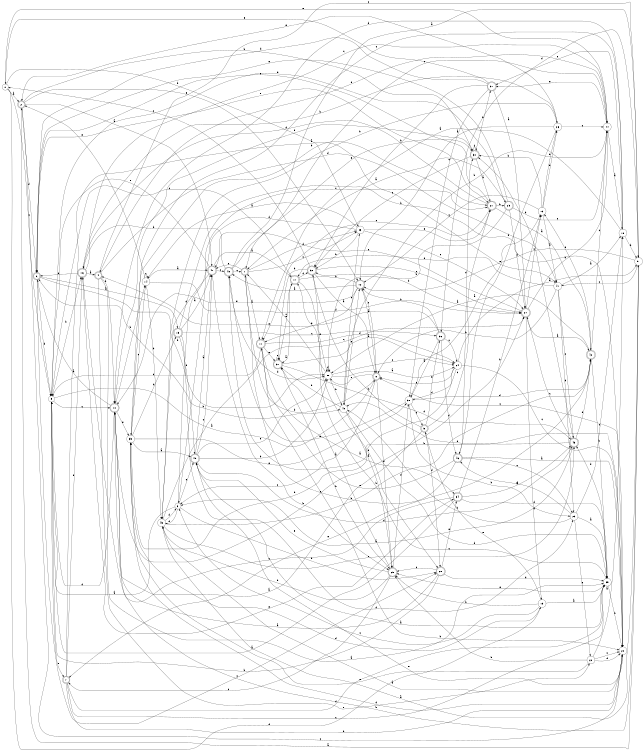 digraph n42_4 {
__start0 [label="" shape="none"];

rankdir=LR;
size="8,5";

s0 [style="filled", color="black", fillcolor="white" shape="circle", label="0"];
s1 [style="rounded,filled", color="black", fillcolor="white" shape="doublecircle", label="1"];
s2 [style="rounded,filled", color="black", fillcolor="white" shape="doublecircle", label="2"];
s3 [style="filled", color="black", fillcolor="white" shape="circle", label="3"];
s4 [style="rounded,filled", color="black", fillcolor="white" shape="doublecircle", label="4"];
s5 [style="rounded,filled", color="black", fillcolor="white" shape="doublecircle", label="5"];
s6 [style="rounded,filled", color="black", fillcolor="white" shape="doublecircle", label="6"];
s7 [style="rounded,filled", color="black", fillcolor="white" shape="doublecircle", label="7"];
s8 [style="rounded,filled", color="black", fillcolor="white" shape="doublecircle", label="8"];
s9 [style="filled", color="black", fillcolor="white" shape="circle", label="9"];
s10 [style="rounded,filled", color="black", fillcolor="white" shape="doublecircle", label="10"];
s11 [style="rounded,filled", color="black", fillcolor="white" shape="doublecircle", label="11"];
s12 [style="rounded,filled", color="black", fillcolor="white" shape="doublecircle", label="12"];
s13 [style="filled", color="black", fillcolor="white" shape="circle", label="13"];
s14 [style="filled", color="black", fillcolor="white" shape="circle", label="14"];
s15 [style="filled", color="black", fillcolor="white" shape="circle", label="15"];
s16 [style="rounded,filled", color="black", fillcolor="white" shape="doublecircle", label="16"];
s17 [style="rounded,filled", color="black", fillcolor="white" shape="doublecircle", label="17"];
s18 [style="filled", color="black", fillcolor="white" shape="circle", label="18"];
s19 [style="rounded,filled", color="black", fillcolor="white" shape="doublecircle", label="19"];
s20 [style="filled", color="black", fillcolor="white" shape="circle", label="20"];
s21 [style="rounded,filled", color="black", fillcolor="white" shape="doublecircle", label="21"];
s22 [style="filled", color="black", fillcolor="white" shape="circle", label="22"];
s23 [style="filled", color="black", fillcolor="white" shape="circle", label="23"];
s24 [style="filled", color="black", fillcolor="white" shape="circle", label="24"];
s25 [style="rounded,filled", color="black", fillcolor="white" shape="doublecircle", label="25"];
s26 [style="filled", color="black", fillcolor="white" shape="circle", label="26"];
s27 [style="rounded,filled", color="black", fillcolor="white" shape="doublecircle", label="27"];
s28 [style="rounded,filled", color="black", fillcolor="white" shape="doublecircle", label="28"];
s29 [style="rounded,filled", color="black", fillcolor="white" shape="doublecircle", label="29"];
s30 [style="rounded,filled", color="black", fillcolor="white" shape="doublecircle", label="30"];
s31 [style="rounded,filled", color="black", fillcolor="white" shape="doublecircle", label="31"];
s32 [style="rounded,filled", color="black", fillcolor="white" shape="doublecircle", label="32"];
s33 [style="filled", color="black", fillcolor="white" shape="circle", label="33"];
s34 [style="rounded,filled", color="black", fillcolor="white" shape="doublecircle", label="34"];
s35 [style="filled", color="black", fillcolor="white" shape="circle", label="35"];
s36 [style="rounded,filled", color="black", fillcolor="white" shape="doublecircle", label="36"];
s37 [style="rounded,filled", color="black", fillcolor="white" shape="doublecircle", label="37"];
s38 [style="filled", color="black", fillcolor="white" shape="circle", label="38"];
s39 [style="filled", color="black", fillcolor="white" shape="circle", label="39"];
s40 [style="filled", color="black", fillcolor="white" shape="circle", label="40"];
s41 [style="rounded,filled", color="black", fillcolor="white" shape="doublecircle", label="41"];
s42 [style="rounded,filled", color="black", fillcolor="white" shape="doublecircle", label="42"];
s43 [style="rounded,filled", color="black", fillcolor="white" shape="doublecircle", label="43"];
s44 [style="filled", color="black", fillcolor="white" shape="circle", label="44"];
s45 [style="filled", color="black", fillcolor="white" shape="circle", label="45"];
s46 [style="rounded,filled", color="black", fillcolor="white" shape="doublecircle", label="46"];
s47 [style="filled", color="black", fillcolor="white" shape="circle", label="47"];
s48 [style="rounded,filled", color="black", fillcolor="white" shape="doublecircle", label="48"];
s49 [style="rounded,filled", color="black", fillcolor="white" shape="doublecircle", label="49"];
s50 [style="filled", color="black", fillcolor="white" shape="circle", label="50"];
s51 [style="filled", color="black", fillcolor="white" shape="circle", label="51"];
s0 -> s2 [label="a"];
s0 -> s33 [label="b"];
s0 -> s9 [label="c"];
s0 -> s15 [label="d"];
s0 -> s44 [label="e"];
s1 -> s11 [label="a"];
s1 -> s40 [label="b"];
s1 -> s33 [label="c"];
s1 -> s33 [label="d"];
s1 -> s41 [label="e"];
s2 -> s41 [label="a"];
s2 -> s30 [label="b"];
s2 -> s20 [label="c"];
s2 -> s6 [label="d"];
s2 -> s12 [label="e"];
s3 -> s9 [label="a"];
s3 -> s28 [label="b"];
s3 -> s21 [label="c"];
s3 -> s45 [label="d"];
s3 -> s49 [label="e"];
s4 -> s39 [label="a"];
s4 -> s10 [label="b"];
s4 -> s51 [label="c"];
s4 -> s47 [label="d"];
s4 -> s22 [label="e"];
s5 -> s10 [label="a"];
s5 -> s32 [label="b"];
s5 -> s21 [label="c"];
s5 -> s28 [label="d"];
s5 -> s36 [label="e"];
s6 -> s19 [label="a"];
s6 -> s50 [label="b"];
s6 -> s28 [label="c"];
s6 -> s9 [label="d"];
s6 -> s21 [label="e"];
s7 -> s47 [label="a"];
s7 -> s20 [label="b"];
s7 -> s39 [label="c"];
s7 -> s39 [label="d"];
s7 -> s16 [label="e"];
s8 -> s12 [label="a"];
s8 -> s6 [label="b"];
s8 -> s3 [label="c"];
s8 -> s29 [label="d"];
s8 -> s50 [label="e"];
s9 -> s8 [label="a"];
s9 -> s16 [label="b"];
s9 -> s10 [label="c"];
s9 -> s25 [label="d"];
s9 -> s7 [label="e"];
s10 -> s6 [label="a"];
s10 -> s14 [label="b"];
s10 -> s27 [label="c"];
s10 -> s9 [label="d"];
s10 -> s35 [label="e"];
s11 -> s34 [label="a"];
s11 -> s20 [label="b"];
s11 -> s9 [label="c"];
s11 -> s24 [label="d"];
s11 -> s37 [label="e"];
s12 -> s48 [label="a"];
s12 -> s32 [label="b"];
s12 -> s8 [label="c"];
s12 -> s11 [label="d"];
s12 -> s10 [label="e"];
s13 -> s47 [label="a"];
s13 -> s30 [label="b"];
s13 -> s12 [label="c"];
s13 -> s26 [label="d"];
s13 -> s26 [label="e"];
s14 -> s41 [label="a"];
s14 -> s45 [label="b"];
s14 -> s14 [label="c"];
s14 -> s27 [label="d"];
s14 -> s2 [label="e"];
s15 -> s39 [label="a"];
s15 -> s29 [label="b"];
s15 -> s3 [label="c"];
s15 -> s35 [label="d"];
s15 -> s5 [label="e"];
s16 -> s4 [label="a"];
s16 -> s26 [label="b"];
s16 -> s44 [label="c"];
s16 -> s6 [label="d"];
s16 -> s34 [label="e"];
s17 -> s37 [label="a"];
s17 -> s27 [label="b"];
s17 -> s9 [label="c"];
s17 -> s32 [label="d"];
s17 -> s28 [label="e"];
s18 -> s11 [label="a"];
s18 -> s51 [label="b"];
s18 -> s35 [label="c"];
s18 -> s10 [label="d"];
s18 -> s31 [label="e"];
s19 -> s41 [label="a"];
s19 -> s20 [label="b"];
s19 -> s36 [label="c"];
s19 -> s23 [label="d"];
s19 -> s49 [label="e"];
s20 -> s45 [label="a"];
s20 -> s48 [label="b"];
s20 -> s8 [label="c"];
s20 -> s35 [label="d"];
s20 -> s49 [label="e"];
s21 -> s42 [label="a"];
s21 -> s25 [label="b"];
s21 -> s11 [label="c"];
s21 -> s16 [label="d"];
s21 -> s6 [label="e"];
s22 -> s18 [label="a"];
s22 -> s29 [label="b"];
s22 -> s20 [label="c"];
s22 -> s20 [label="d"];
s22 -> s35 [label="e"];
s23 -> s39 [label="a"];
s23 -> s40 [label="b"];
s23 -> s18 [label="c"];
s23 -> s46 [label="d"];
s23 -> s22 [label="e"];
s24 -> s51 [label="a"];
s24 -> s35 [label="b"];
s24 -> s20 [label="c"];
s24 -> s38 [label="d"];
s24 -> s8 [label="e"];
s25 -> s1 [label="a"];
s25 -> s50 [label="b"];
s25 -> s44 [label="c"];
s25 -> s27 [label="d"];
s25 -> s6 [label="e"];
s26 -> s12 [label="a"];
s26 -> s45 [label="b"];
s26 -> s44 [label="c"];
s26 -> s46 [label="d"];
s26 -> s2 [label="e"];
s27 -> s42 [label="a"];
s27 -> s44 [label="b"];
s27 -> s13 [label="c"];
s27 -> s15 [label="d"];
s27 -> s41 [label="e"];
s28 -> s10 [label="a"];
s28 -> s9 [label="b"];
s28 -> s29 [label="c"];
s28 -> s39 [label="d"];
s28 -> s34 [label="e"];
s29 -> s37 [label="a"];
s29 -> s45 [label="b"];
s29 -> s7 [label="c"];
s29 -> s38 [label="d"];
s29 -> s49 [label="e"];
s30 -> s21 [label="a"];
s30 -> s31 [label="b"];
s30 -> s32 [label="c"];
s30 -> s30 [label="d"];
s30 -> s10 [label="e"];
s31 -> s27 [label="a"];
s31 -> s32 [label="b"];
s31 -> s38 [label="c"];
s31 -> s6 [label="d"];
s31 -> s0 [label="e"];
s32 -> s8 [label="a"];
s32 -> s37 [label="b"];
s32 -> s0 [label="c"];
s32 -> s50 [label="d"];
s32 -> s27 [label="e"];
s33 -> s14 [label="a"];
s33 -> s32 [label="b"];
s33 -> s27 [label="c"];
s33 -> s3 [label="d"];
s33 -> s21 [label="e"];
s34 -> s9 [label="a"];
s34 -> s13 [label="b"];
s34 -> s16 [label="c"];
s34 -> s39 [label="d"];
s34 -> s43 [label="e"];
s35 -> s49 [label="a"];
s35 -> s21 [label="b"];
s35 -> s14 [label="c"];
s35 -> s19 [label="d"];
s35 -> s38 [label="e"];
s36 -> s38 [label="a"];
s36 -> s12 [label="b"];
s36 -> s24 [label="c"];
s36 -> s46 [label="d"];
s36 -> s4 [label="e"];
s37 -> s24 [label="a"];
s37 -> s29 [label="b"];
s37 -> s17 [label="c"];
s37 -> s43 [label="d"];
s37 -> s37 [label="e"];
s38 -> s13 [label="a"];
s38 -> s23 [label="b"];
s38 -> s5 [label="c"];
s38 -> s42 [label="d"];
s38 -> s48 [label="e"];
s39 -> s49 [label="a"];
s39 -> s20 [label="b"];
s39 -> s17 [label="c"];
s39 -> s43 [label="d"];
s39 -> s29 [label="e"];
s40 -> s29 [label="a"];
s40 -> s37 [label="b"];
s40 -> s33 [label="c"];
s40 -> s39 [label="d"];
s40 -> s12 [label="e"];
s41 -> s17 [label="a"];
s41 -> s29 [label="b"];
s41 -> s48 [label="c"];
s41 -> s45 [label="d"];
s41 -> s9 [label="e"];
s42 -> s50 [label="a"];
s42 -> s39 [label="b"];
s42 -> s44 [label="c"];
s42 -> s13 [label="d"];
s42 -> s7 [label="e"];
s43 -> s3 [label="a"];
s43 -> s30 [label="b"];
s43 -> s27 [label="c"];
s43 -> s40 [label="d"];
s43 -> s42 [label="e"];
s44 -> s18 [label="a"];
s44 -> s40 [label="b"];
s44 -> s1 [label="c"];
s44 -> s4 [label="d"];
s44 -> s31 [label="e"];
s45 -> s51 [label="a"];
s45 -> s42 [label="b"];
s45 -> s27 [label="c"];
s45 -> s3 [label="d"];
s45 -> s43 [label="e"];
s46 -> s20 [label="a"];
s46 -> s1 [label="b"];
s46 -> s23 [label="c"];
s46 -> s30 [label="d"];
s46 -> s11 [label="e"];
s47 -> s18 [label="a"];
s47 -> s8 [label="b"];
s47 -> s43 [label="c"];
s47 -> s23 [label="d"];
s47 -> s17 [label="e"];
s48 -> s51 [label="a"];
s48 -> s16 [label="b"];
s48 -> s1 [label="c"];
s48 -> s50 [label="d"];
s48 -> s30 [label="e"];
s49 -> s41 [label="a"];
s49 -> s50 [label="b"];
s49 -> s41 [label="c"];
s49 -> s43 [label="d"];
s49 -> s50 [label="e"];
s50 -> s24 [label="a"];
s50 -> s40 [label="b"];
s50 -> s24 [label="c"];
s50 -> s50 [label="d"];
s50 -> s1 [label="e"];
s51 -> s2 [label="a"];
s51 -> s10 [label="b"];
s51 -> s47 [label="c"];
s51 -> s36 [label="d"];
s51 -> s12 [label="e"];

}
